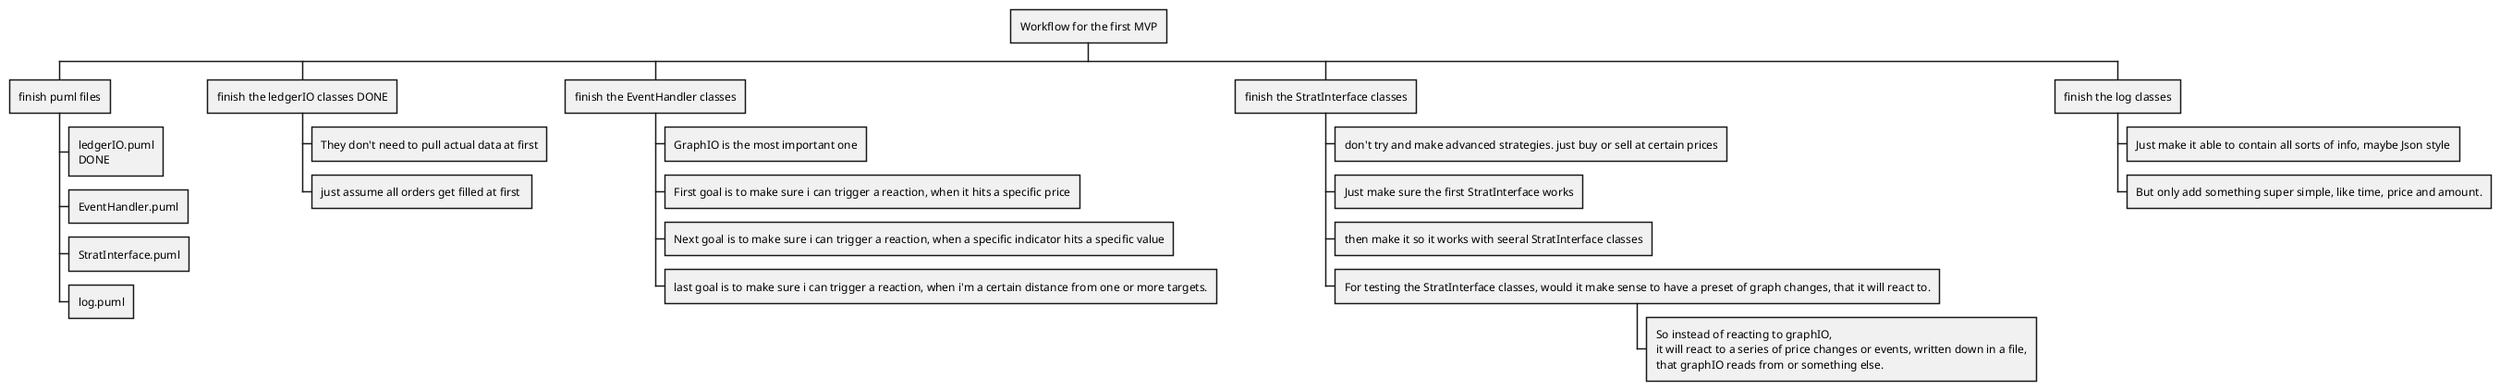 @startwbs

* Workflow for the first MVP

** finish puml files
*** ledgerIO.puml\nDONE
*** EventHandler.puml
*** StratInterface.puml
*** log.puml


** finish the ledgerIO classes DONE
*** They don't need to pull actual data at first
*** just assume all orders get filled at first 

** finish the EventHandler classes
*** GraphIO is the most important one
*** First goal is to make sure i can trigger a reaction, when it hits a specific price
*** Next goal is to make sure i can trigger a reaction, when a specific indicator hits a specific value
*** last goal is to make sure i can trigger a reaction, when i'm a certain distance from one or more targets.

** finish the StratInterface classes
*** don't try and make advanced strategies. just buy or sell at certain prices
*** Just make sure the first StratInterface works
*** then make it so it works with seeral StratInterface classes
*** For testing the StratInterface classes, would it make sense to have a preset of graph changes, that it will react to.
**** So instead of reacting to graphIO, \nit will react to a series of price changes or events, written down in a file,\nthat graphIO reads from or something else.

** finish the log classes
*** Just make it able to contain all sorts of info, maybe Json style
*** But only add something super simple, like time, price and amount.

@endwbs